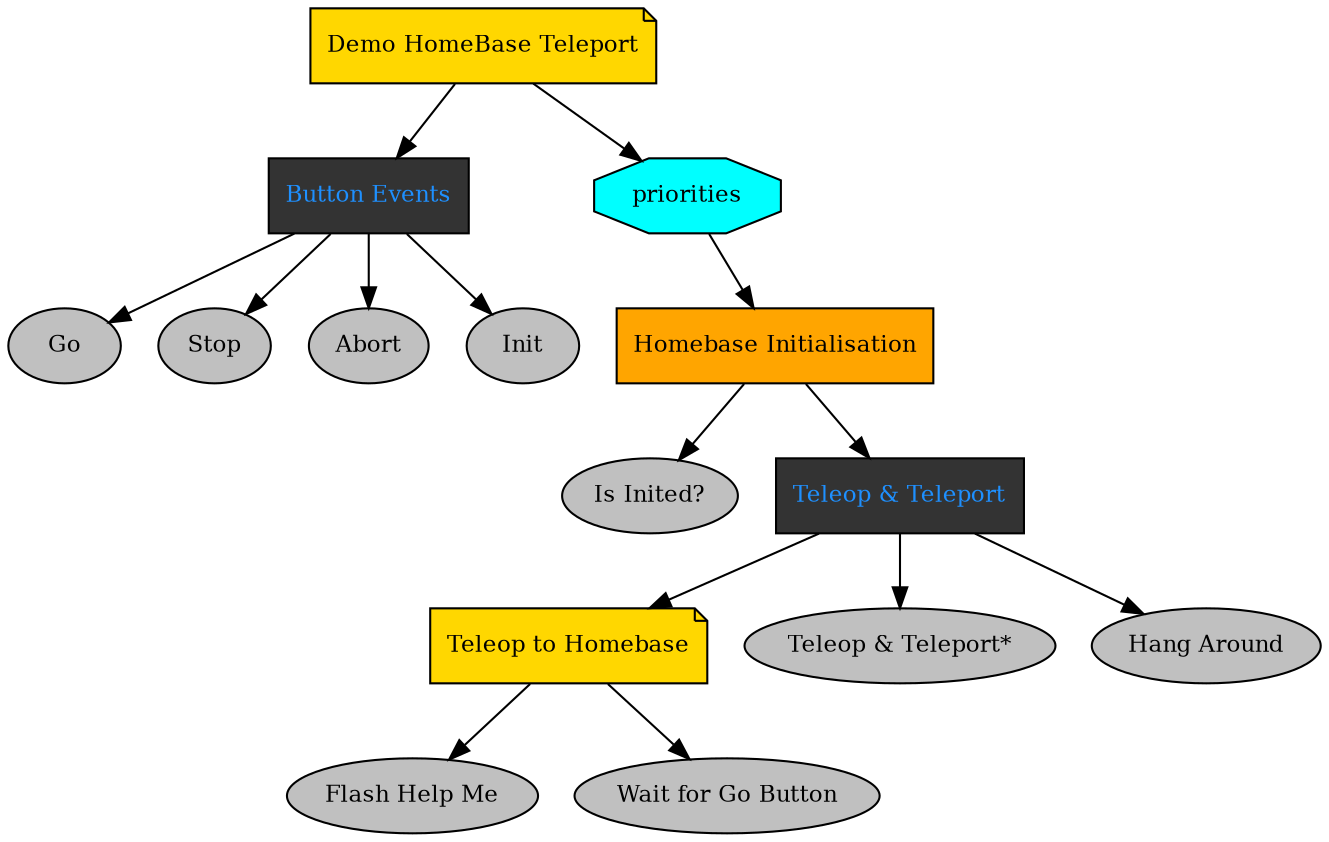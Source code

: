 digraph demo_homebase_teleport {
"Demo HomeBase Teleport" [fontcolor=black, shape=note, fontsize=11, style=filled, fillcolor=gold];
"Button Events" [fontcolor=dodgerblue, shape=box, fontsize=11, style=filled, fillcolor=gray20];
"Demo HomeBase Teleport" -> "Button Events";
Go [fontcolor=black, shape=ellipse, fontsize=11, style=filled, fillcolor=gray];
"Button Events" -> Go;
Stop [fontcolor=black, shape=ellipse, fontsize=11, style=filled, fillcolor=gray];
"Button Events" -> Stop;
Abort [fontcolor=black, shape=ellipse, fontsize=11, style=filled, fillcolor=gray];
"Button Events" -> Abort;
Init [fontcolor=black, shape=ellipse, fontsize=11, style=filled, fillcolor=gray];
"Button Events" -> Init;
priorities [fontcolor=black, shape=octagon, fontsize=11, style=filled, fillcolor=cyan];
"Demo HomeBase Teleport" -> priorities;
"Homebase Initialisation" [fontcolor=black, shape=box, fontsize=11, style=filled, fillcolor=orange];
priorities -> "Homebase Initialisation";
"Is Inited?" [fontcolor=black, shape=ellipse, fontsize=11, style=filled, fillcolor=gray];
"Homebase Initialisation" -> "Is Inited?";
"Teleop & Teleport" [fontcolor=dodgerblue, shape=box, fontsize=11, style=filled, fillcolor=gray20];
"Homebase Initialisation" -> "Teleop & Teleport";
"Teleop to Homebase" [fontcolor=black, shape=note, fontsize=11, style=filled, fillcolor=gold];
"Teleop & Teleport" -> "Teleop to Homebase";
"Flash Help Me" [fontcolor=black, shape=ellipse, fontsize=11, style=filled, fillcolor=gray];
"Teleop to Homebase" -> "Flash Help Me";
"Wait for Go Button" [fontcolor=black, shape=ellipse, fontsize=11, style=filled, fillcolor=gray];
"Teleop to Homebase" -> "Wait for Go Button";
"Teleop & Teleport*" [fontcolor=black, shape=ellipse, fontsize=11, style=filled, fillcolor=gray];
"Teleop & Teleport" -> "Teleop & Teleport*";
"Hang Around" [fontcolor=black, shape=ellipse, fontsize=11, style=filled, fillcolor=gray];
"Teleop & Teleport" -> "Hang Around";
}
